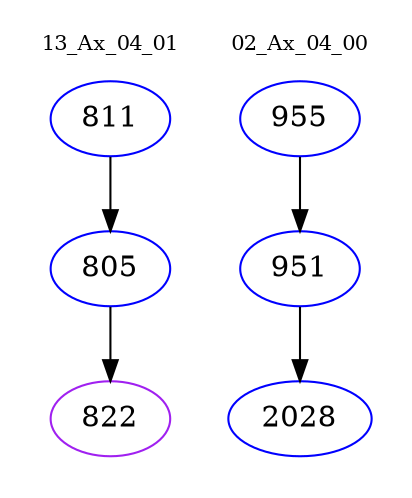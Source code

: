 digraph{
subgraph cluster_0 {
color = white
label = "13_Ax_04_01";
fontsize=10;
T0_811 [label="811", color="blue"]
T0_811 -> T0_805 [color="black"]
T0_805 [label="805", color="blue"]
T0_805 -> T0_822 [color="black"]
T0_822 [label="822", color="purple"]
}
subgraph cluster_1 {
color = white
label = "02_Ax_04_00";
fontsize=10;
T1_955 [label="955", color="blue"]
T1_955 -> T1_951 [color="black"]
T1_951 [label="951", color="blue"]
T1_951 -> T1_2028 [color="black"]
T1_2028 [label="2028", color="blue"]
}
}
